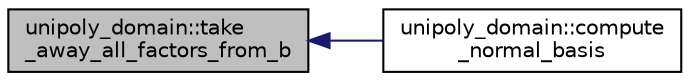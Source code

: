 digraph "unipoly_domain::take_away_all_factors_from_b"
{
  edge [fontname="Helvetica",fontsize="10",labelfontname="Helvetica",labelfontsize="10"];
  node [fontname="Helvetica",fontsize="10",shape=record];
  rankdir="LR";
  Node677 [label="unipoly_domain::take\l_away_all_factors_from_b",height=0.2,width=0.4,color="black", fillcolor="grey75", style="filled", fontcolor="black"];
  Node677 -> Node678 [dir="back",color="midnightblue",fontsize="10",style="solid",fontname="Helvetica"];
  Node678 [label="unipoly_domain::compute\l_normal_basis",height=0.2,width=0.4,color="black", fillcolor="white", style="filled",URL="$da/d3c/classunipoly__domain.html#a799f3e7de9717b6c0b52dbc5305f3bf5"];
}
